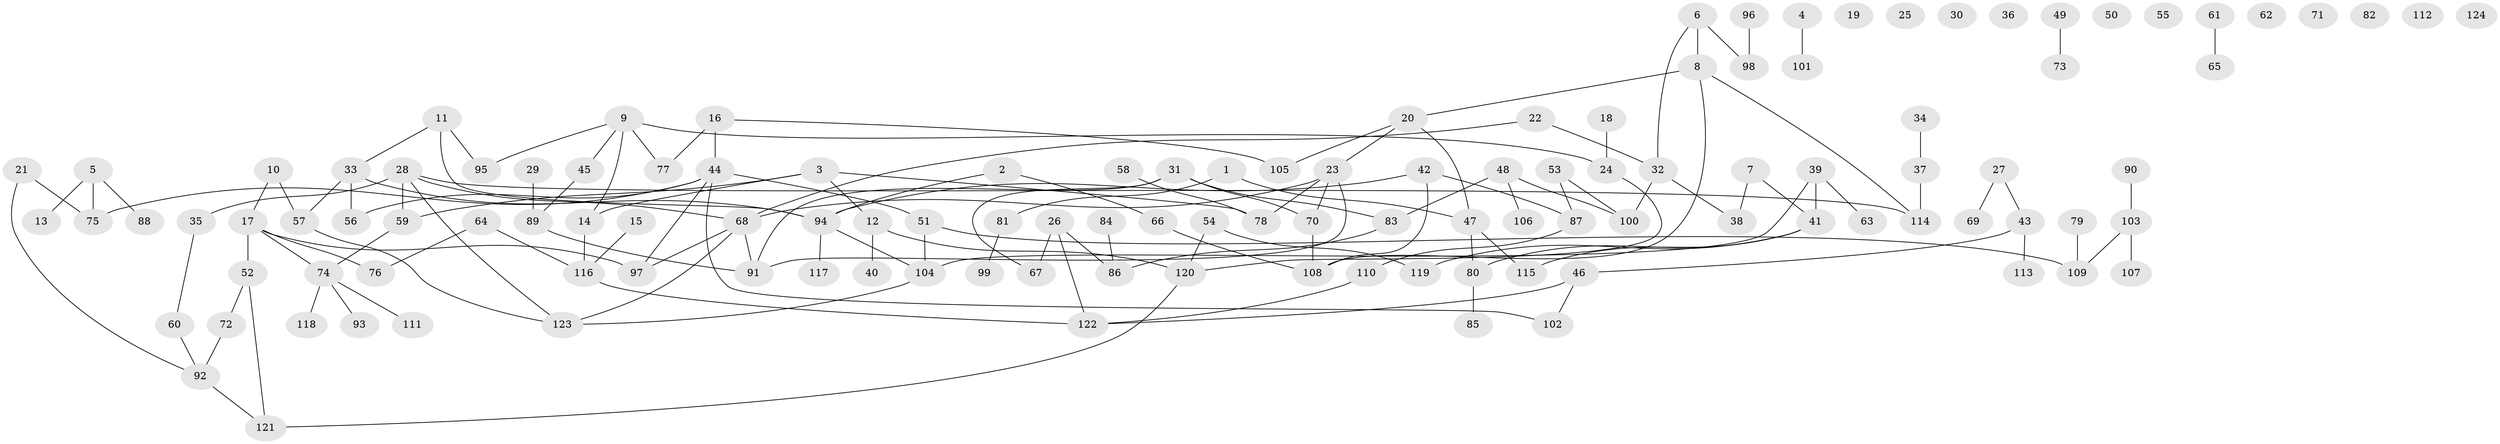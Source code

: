// Generated by graph-tools (version 1.1) at 2025/25/03/09/25 03:25:24]
// undirected, 124 vertices, 144 edges
graph export_dot {
graph [start="1"]
  node [color=gray90,style=filled];
  1;
  2;
  3;
  4;
  5;
  6;
  7;
  8;
  9;
  10;
  11;
  12;
  13;
  14;
  15;
  16;
  17;
  18;
  19;
  20;
  21;
  22;
  23;
  24;
  25;
  26;
  27;
  28;
  29;
  30;
  31;
  32;
  33;
  34;
  35;
  36;
  37;
  38;
  39;
  40;
  41;
  42;
  43;
  44;
  45;
  46;
  47;
  48;
  49;
  50;
  51;
  52;
  53;
  54;
  55;
  56;
  57;
  58;
  59;
  60;
  61;
  62;
  63;
  64;
  65;
  66;
  67;
  68;
  69;
  70;
  71;
  72;
  73;
  74;
  75;
  76;
  77;
  78;
  79;
  80;
  81;
  82;
  83;
  84;
  85;
  86;
  87;
  88;
  89;
  90;
  91;
  92;
  93;
  94;
  95;
  96;
  97;
  98;
  99;
  100;
  101;
  102;
  103;
  104;
  105;
  106;
  107;
  108;
  109;
  110;
  111;
  112;
  113;
  114;
  115;
  116;
  117;
  118;
  119;
  120;
  121;
  122;
  123;
  124;
  1 -- 47;
  1 -- 81;
  2 -- 66;
  2 -- 94;
  3 -- 12;
  3 -- 14;
  3 -- 59;
  3 -- 78;
  4 -- 101;
  5 -- 13;
  5 -- 75;
  5 -- 88;
  6 -- 8;
  6 -- 32;
  6 -- 98;
  7 -- 38;
  7 -- 41;
  8 -- 20;
  8 -- 108;
  8 -- 114;
  9 -- 14;
  9 -- 24;
  9 -- 45;
  9 -- 77;
  9 -- 95;
  10 -- 17;
  10 -- 57;
  11 -- 33;
  11 -- 94;
  11 -- 95;
  12 -- 40;
  12 -- 120;
  14 -- 116;
  15 -- 116;
  16 -- 44;
  16 -- 77;
  16 -- 105;
  17 -- 52;
  17 -- 74;
  17 -- 76;
  17 -- 97;
  18 -- 24;
  20 -- 23;
  20 -- 47;
  20 -- 105;
  21 -- 75;
  21 -- 92;
  22 -- 32;
  22 -- 68;
  23 -- 68;
  23 -- 70;
  23 -- 78;
  23 -- 91;
  24 -- 120;
  26 -- 67;
  26 -- 86;
  26 -- 122;
  27 -- 43;
  27 -- 69;
  28 -- 35;
  28 -- 59;
  28 -- 68;
  28 -- 114;
  28 -- 123;
  29 -- 89;
  31 -- 67;
  31 -- 70;
  31 -- 83;
  31 -- 91;
  32 -- 38;
  32 -- 100;
  33 -- 56;
  33 -- 57;
  33 -- 94;
  34 -- 37;
  35 -- 60;
  37 -- 114;
  39 -- 41;
  39 -- 63;
  39 -- 104;
  41 -- 80;
  41 -- 115;
  41 -- 119;
  42 -- 87;
  42 -- 94;
  42 -- 108;
  43 -- 46;
  43 -- 113;
  44 -- 51;
  44 -- 56;
  44 -- 75;
  44 -- 97;
  44 -- 102;
  45 -- 89;
  46 -- 102;
  46 -- 122;
  47 -- 80;
  47 -- 115;
  48 -- 83;
  48 -- 100;
  48 -- 106;
  49 -- 73;
  51 -- 104;
  51 -- 109;
  52 -- 72;
  52 -- 121;
  53 -- 87;
  53 -- 100;
  54 -- 119;
  54 -- 120;
  57 -- 123;
  58 -- 78;
  59 -- 74;
  60 -- 92;
  61 -- 65;
  64 -- 76;
  64 -- 116;
  66 -- 108;
  68 -- 91;
  68 -- 97;
  68 -- 123;
  70 -- 108;
  72 -- 92;
  74 -- 93;
  74 -- 111;
  74 -- 118;
  79 -- 109;
  80 -- 85;
  81 -- 99;
  83 -- 86;
  84 -- 86;
  87 -- 110;
  89 -- 91;
  90 -- 103;
  92 -- 121;
  94 -- 104;
  94 -- 117;
  96 -- 98;
  103 -- 107;
  103 -- 109;
  104 -- 123;
  110 -- 122;
  116 -- 122;
  120 -- 121;
}
